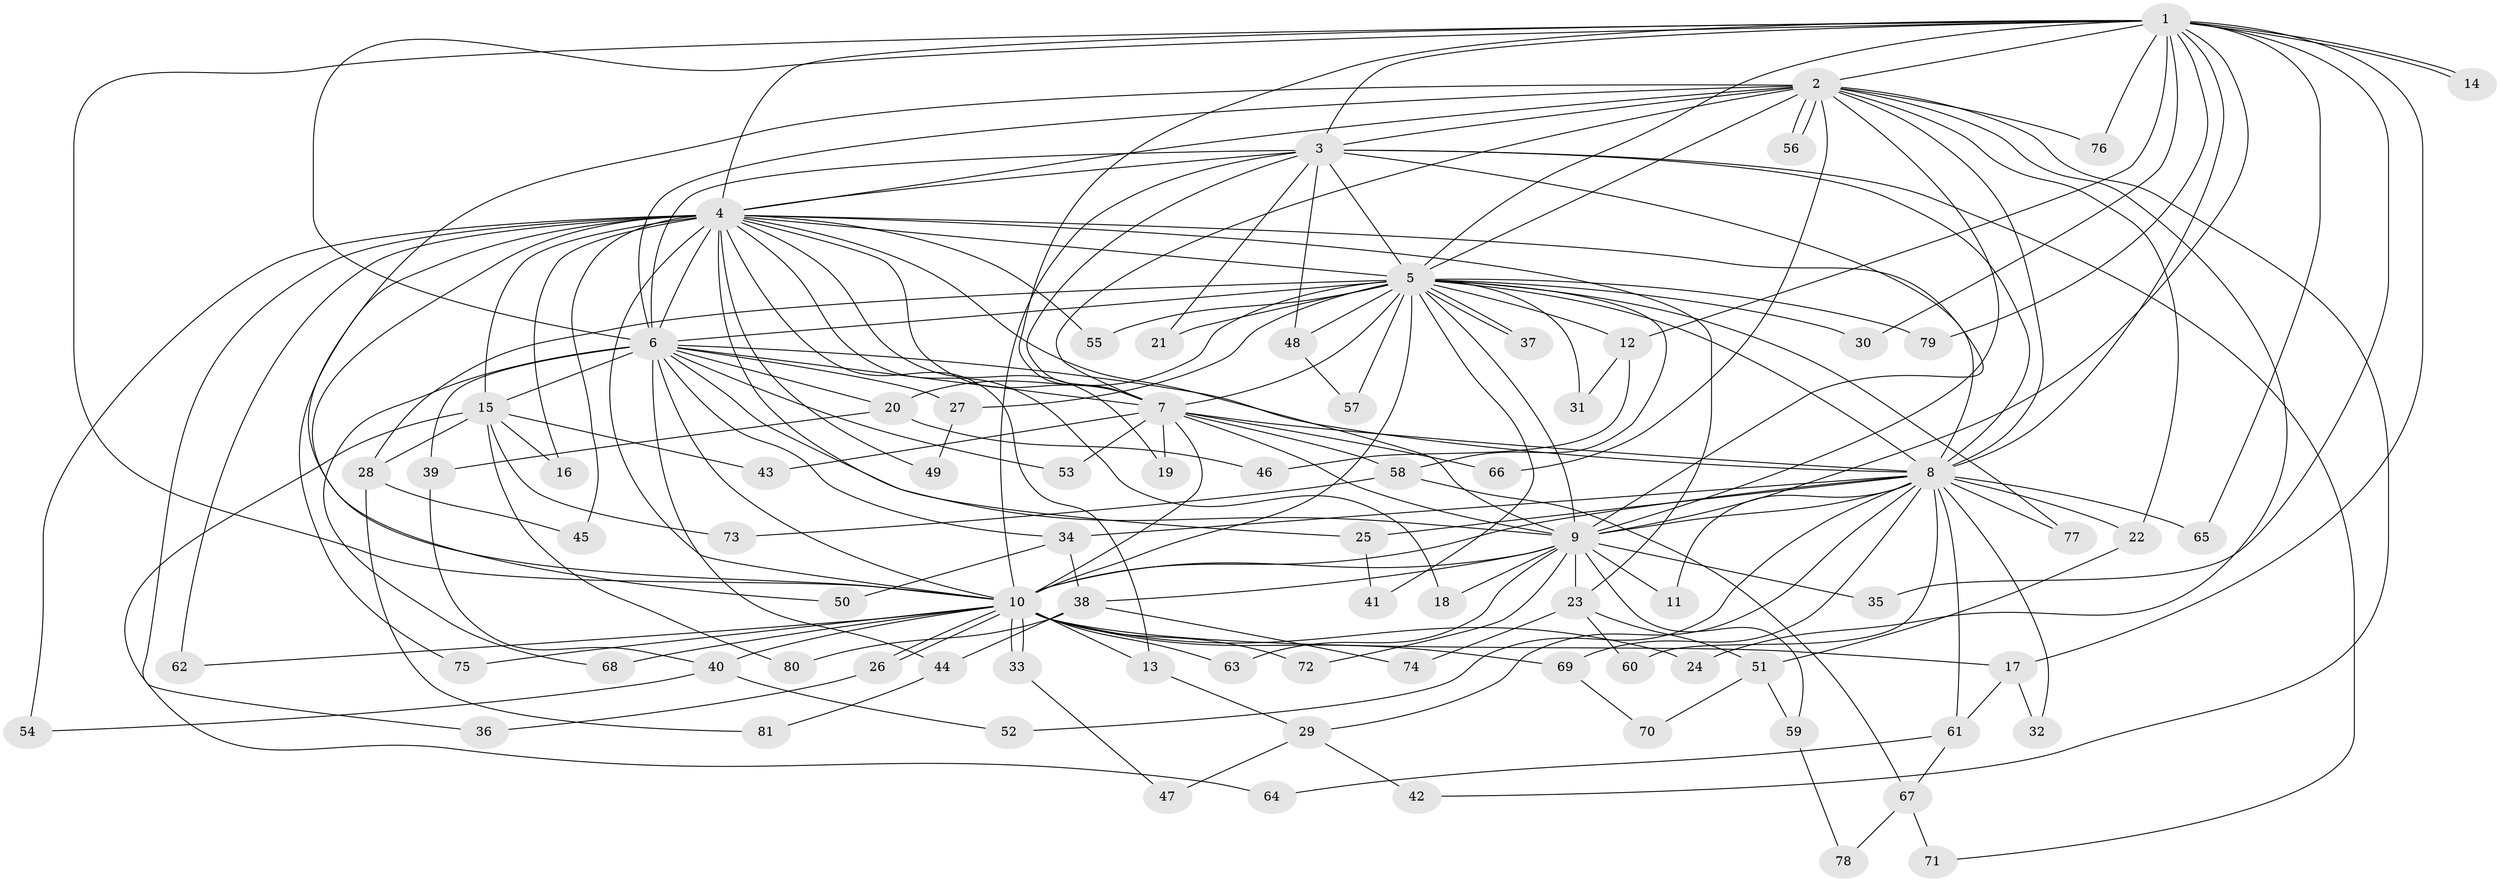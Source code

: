 // coarse degree distribution, {13: 0.04878048780487805, 11: 0.024390243902439025, 19: 0.04878048780487805, 15: 0.024390243902439025, 16: 0.024390243902439025, 5: 0.0975609756097561, 3: 0.0975609756097561, 1: 0.0975609756097561, 7: 0.04878048780487805, 4: 0.14634146341463414, 10: 0.024390243902439025, 2: 0.3170731707317073}
// Generated by graph-tools (version 1.1) at 2025/49/03/04/25 22:49:22]
// undirected, 81 vertices, 187 edges
graph export_dot {
  node [color=gray90,style=filled];
  1;
  2;
  3;
  4;
  5;
  6;
  7;
  8;
  9;
  10;
  11;
  12;
  13;
  14;
  15;
  16;
  17;
  18;
  19;
  20;
  21;
  22;
  23;
  24;
  25;
  26;
  27;
  28;
  29;
  30;
  31;
  32;
  33;
  34;
  35;
  36;
  37;
  38;
  39;
  40;
  41;
  42;
  43;
  44;
  45;
  46;
  47;
  48;
  49;
  50;
  51;
  52;
  53;
  54;
  55;
  56;
  57;
  58;
  59;
  60;
  61;
  62;
  63;
  64;
  65;
  66;
  67;
  68;
  69;
  70;
  71;
  72;
  73;
  74;
  75;
  76;
  77;
  78;
  79;
  80;
  81;
  1 -- 2;
  1 -- 3;
  1 -- 4;
  1 -- 5;
  1 -- 6;
  1 -- 7;
  1 -- 8;
  1 -- 9;
  1 -- 10;
  1 -- 12;
  1 -- 14;
  1 -- 14;
  1 -- 17;
  1 -- 30;
  1 -- 35;
  1 -- 65;
  1 -- 76;
  1 -- 79;
  2 -- 3;
  2 -- 4;
  2 -- 5;
  2 -- 6;
  2 -- 7;
  2 -- 8;
  2 -- 9;
  2 -- 10;
  2 -- 22;
  2 -- 24;
  2 -- 42;
  2 -- 56;
  2 -- 56;
  2 -- 66;
  2 -- 76;
  3 -- 4;
  3 -- 5;
  3 -- 6;
  3 -- 7;
  3 -- 8;
  3 -- 9;
  3 -- 10;
  3 -- 21;
  3 -- 48;
  3 -- 71;
  4 -- 5;
  4 -- 6;
  4 -- 7;
  4 -- 8;
  4 -- 9;
  4 -- 10;
  4 -- 13;
  4 -- 15;
  4 -- 16;
  4 -- 18;
  4 -- 19;
  4 -- 23;
  4 -- 25;
  4 -- 36;
  4 -- 45;
  4 -- 49;
  4 -- 50;
  4 -- 54;
  4 -- 55;
  4 -- 62;
  4 -- 75;
  5 -- 6;
  5 -- 7;
  5 -- 8;
  5 -- 9;
  5 -- 10;
  5 -- 12;
  5 -- 20;
  5 -- 21;
  5 -- 27;
  5 -- 28;
  5 -- 30;
  5 -- 31;
  5 -- 37;
  5 -- 37;
  5 -- 41;
  5 -- 48;
  5 -- 55;
  5 -- 57;
  5 -- 58;
  5 -- 77;
  5 -- 79;
  6 -- 7;
  6 -- 8;
  6 -- 9;
  6 -- 10;
  6 -- 15;
  6 -- 20;
  6 -- 27;
  6 -- 34;
  6 -- 39;
  6 -- 44;
  6 -- 53;
  6 -- 68;
  7 -- 8;
  7 -- 9;
  7 -- 10;
  7 -- 19;
  7 -- 43;
  7 -- 53;
  7 -- 58;
  7 -- 66;
  8 -- 9;
  8 -- 10;
  8 -- 11;
  8 -- 22;
  8 -- 25;
  8 -- 29;
  8 -- 32;
  8 -- 34;
  8 -- 52;
  8 -- 60;
  8 -- 61;
  8 -- 65;
  8 -- 69;
  8 -- 77;
  9 -- 10;
  9 -- 11;
  9 -- 18;
  9 -- 23;
  9 -- 35;
  9 -- 38;
  9 -- 59;
  9 -- 63;
  9 -- 72;
  10 -- 13;
  10 -- 17;
  10 -- 24;
  10 -- 26;
  10 -- 26;
  10 -- 33;
  10 -- 33;
  10 -- 40;
  10 -- 62;
  10 -- 63;
  10 -- 68;
  10 -- 69;
  10 -- 72;
  10 -- 75;
  12 -- 31;
  12 -- 46;
  13 -- 29;
  15 -- 16;
  15 -- 28;
  15 -- 43;
  15 -- 64;
  15 -- 73;
  15 -- 80;
  17 -- 32;
  17 -- 61;
  20 -- 39;
  20 -- 46;
  22 -- 51;
  23 -- 51;
  23 -- 60;
  23 -- 74;
  25 -- 41;
  26 -- 36;
  27 -- 49;
  28 -- 45;
  28 -- 81;
  29 -- 42;
  29 -- 47;
  33 -- 47;
  34 -- 38;
  34 -- 50;
  38 -- 44;
  38 -- 74;
  38 -- 80;
  39 -- 40;
  40 -- 52;
  40 -- 54;
  44 -- 81;
  48 -- 57;
  51 -- 59;
  51 -- 70;
  58 -- 67;
  58 -- 73;
  59 -- 78;
  61 -- 64;
  61 -- 67;
  67 -- 71;
  67 -- 78;
  69 -- 70;
}
